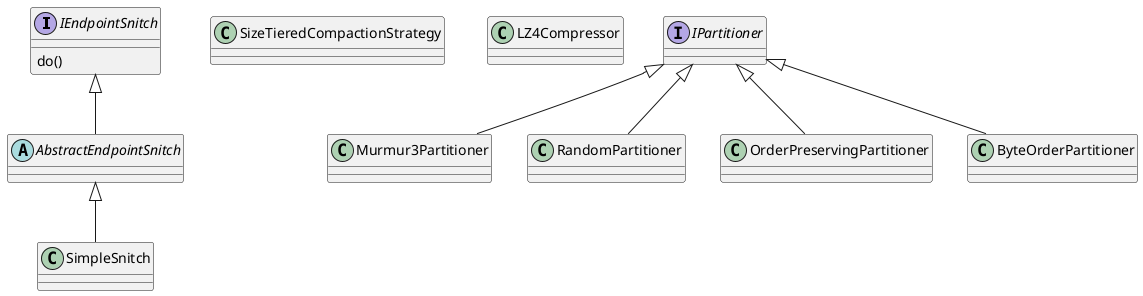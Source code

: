 @startuml

interface IEndpointSnitch {
  do()
}
abstract class AbstractEndpointSnitch
class SimpleSnitch

IEndpointSnitch <|-- AbstractEndpointSnitch
AbstractEndpointSnitch <|-- SimpleSnitch

class SizeTieredCompactionStrategy
class LZ4Compressor

interface IPartitioner

class Murmur3Partitioner
class RandomPartitioner
class OrderPreservingPartitioner
class ByteOrderPartitioner

IPartitioner <|-- Murmur3Partitioner
IPartitioner <|-- RandomPartitioner
IPartitioner <|-- OrderPreservingPartitioner
IPartitioner <|-- ByteOrderPartitioner

@enduml